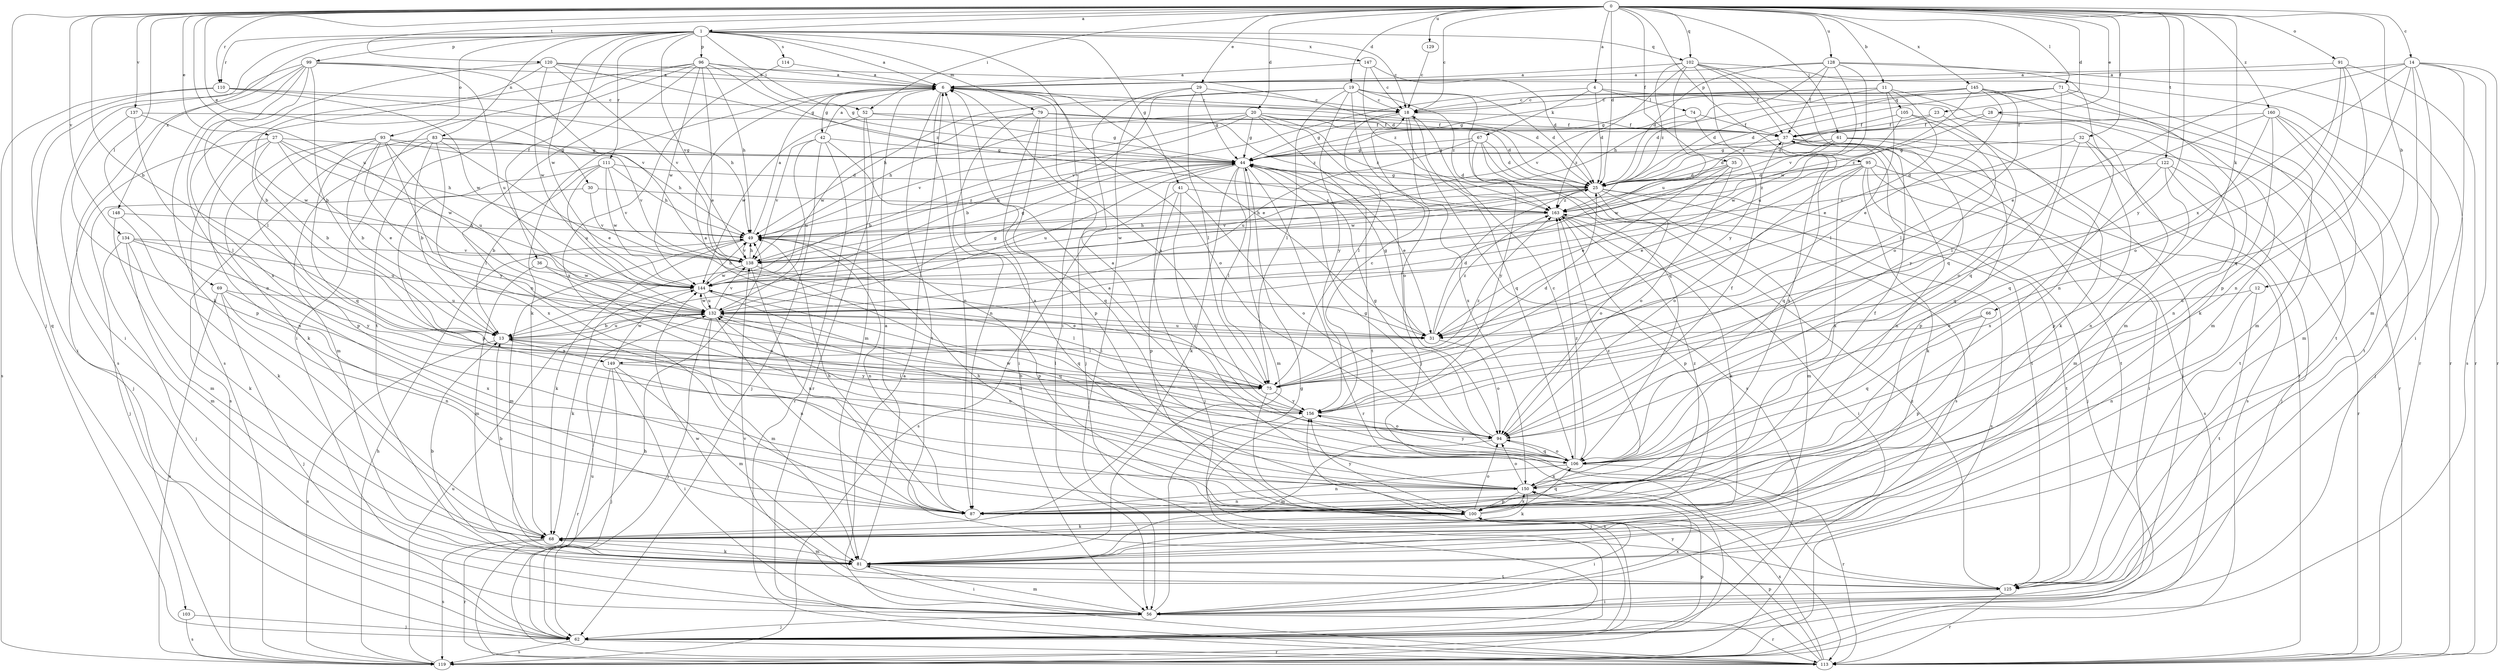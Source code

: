 strict digraph  {
0;
1;
4;
6;
11;
12;
13;
14;
18;
19;
20;
23;
25;
27;
28;
29;
30;
31;
32;
35;
36;
37;
41;
42;
44;
49;
52;
56;
61;
62;
66;
67;
68;
69;
71;
74;
75;
79;
81;
83;
87;
91;
93;
94;
95;
96;
99;
100;
102;
103;
105;
106;
110;
111;
113;
114;
119;
120;
122;
125;
128;
129;
132;
134;
137;
138;
144;
145;
147;
148;
149;
150;
156;
160;
163;
0 -> 1  [label=a];
0 -> 4  [label=a];
0 -> 11  [label=b];
0 -> 12  [label=b];
0 -> 13  [label=b];
0 -> 14  [label=c];
0 -> 18  [label=c];
0 -> 19  [label=d];
0 -> 20  [label=d];
0 -> 23  [label=d];
0 -> 25  [label=d];
0 -> 27  [label=e];
0 -> 28  [label=e];
0 -> 29  [label=e];
0 -> 30  [label=e];
0 -> 32  [label=f];
0 -> 35  [label=f];
0 -> 52  [label=i];
0 -> 61  [label=j];
0 -> 62  [label=j];
0 -> 66  [label=k];
0 -> 69  [label=l];
0 -> 71  [label=l];
0 -> 91  [label=o];
0 -> 95  [label=p];
0 -> 102  [label=q];
0 -> 110  [label=r];
0 -> 120  [label=t];
0 -> 122  [label=t];
0 -> 128  [label=u];
0 -> 129  [label=u];
0 -> 132  [label=u];
0 -> 134  [label=v];
0 -> 137  [label=v];
0 -> 145  [label=x];
0 -> 156  [label=y];
0 -> 160  [label=z];
1 -> 6  [label=a];
1 -> 18  [label=c];
1 -> 36  [label=f];
1 -> 41  [label=g];
1 -> 52  [label=i];
1 -> 56  [label=i];
1 -> 79  [label=m];
1 -> 83  [label=n];
1 -> 93  [label=o];
1 -> 96  [label=p];
1 -> 99  [label=p];
1 -> 102  [label=q];
1 -> 103  [label=q];
1 -> 110  [label=r];
1 -> 111  [label=r];
1 -> 114  [label=s];
1 -> 138  [label=v];
1 -> 144  [label=w];
1 -> 147  [label=x];
1 -> 148  [label=x];
4 -> 25  [label=d];
4 -> 67  [label=k];
4 -> 74  [label=l];
4 -> 113  [label=r];
4 -> 138  [label=v];
6 -> 18  [label=c];
6 -> 25  [label=d];
6 -> 31  [label=e];
6 -> 42  [label=g];
6 -> 68  [label=k];
6 -> 87  [label=n];
6 -> 94  [label=o];
6 -> 125  [label=t];
11 -> 18  [label=c];
11 -> 25  [label=d];
11 -> 31  [label=e];
11 -> 44  [label=g];
11 -> 75  [label=l];
11 -> 81  [label=m];
11 -> 105  [label=q];
12 -> 87  [label=n];
12 -> 125  [label=t];
12 -> 132  [label=u];
13 -> 75  [label=l];
13 -> 119  [label=s];
13 -> 132  [label=u];
13 -> 149  [label=x];
13 -> 156  [label=y];
14 -> 6  [label=a];
14 -> 31  [label=e];
14 -> 56  [label=i];
14 -> 81  [label=m];
14 -> 106  [label=q];
14 -> 113  [label=r];
14 -> 119  [label=s];
14 -> 125  [label=t];
14 -> 149  [label=x];
18 -> 37  [label=f];
18 -> 44  [label=g];
18 -> 75  [label=l];
18 -> 106  [label=q];
18 -> 119  [label=s];
18 -> 150  [label=x];
19 -> 13  [label=b];
19 -> 18  [label=c];
19 -> 25  [label=d];
19 -> 49  [label=h];
19 -> 62  [label=j];
19 -> 75  [label=l];
19 -> 106  [label=q];
19 -> 156  [label=y];
19 -> 163  [label=z];
20 -> 13  [label=b];
20 -> 25  [label=d];
20 -> 37  [label=f];
20 -> 44  [label=g];
20 -> 49  [label=h];
20 -> 94  [label=o];
20 -> 125  [label=t];
20 -> 138  [label=v];
20 -> 163  [label=z];
23 -> 25  [label=d];
23 -> 37  [label=f];
23 -> 94  [label=o];
25 -> 44  [label=g];
25 -> 49  [label=h];
25 -> 81  [label=m];
25 -> 94  [label=o];
25 -> 119  [label=s];
25 -> 125  [label=t];
25 -> 138  [label=v];
25 -> 144  [label=w];
25 -> 163  [label=z];
27 -> 13  [label=b];
27 -> 31  [label=e];
27 -> 44  [label=g];
27 -> 49  [label=h];
27 -> 62  [label=j];
27 -> 87  [label=n];
27 -> 144  [label=w];
28 -> 37  [label=f];
28 -> 113  [label=r];
28 -> 163  [label=z];
29 -> 18  [label=c];
29 -> 44  [label=g];
29 -> 56  [label=i];
29 -> 62  [label=j];
29 -> 75  [label=l];
30 -> 62  [label=j];
30 -> 138  [label=v];
30 -> 163  [label=z];
31 -> 25  [label=d];
31 -> 44  [label=g];
31 -> 94  [label=o];
31 -> 132  [label=u];
31 -> 163  [label=z];
32 -> 44  [label=g];
32 -> 87  [label=n];
32 -> 100  [label=p];
32 -> 106  [label=q];
32 -> 138  [label=v];
35 -> 25  [label=d];
35 -> 31  [label=e];
35 -> 75  [label=l];
35 -> 94  [label=o];
35 -> 144  [label=w];
36 -> 81  [label=m];
36 -> 94  [label=o];
36 -> 144  [label=w];
37 -> 44  [label=g];
37 -> 87  [label=n];
37 -> 106  [label=q];
37 -> 119  [label=s];
37 -> 125  [label=t];
41 -> 94  [label=o];
41 -> 100  [label=p];
41 -> 106  [label=q];
41 -> 119  [label=s];
41 -> 163  [label=z];
42 -> 6  [label=a];
42 -> 44  [label=g];
42 -> 62  [label=j];
42 -> 106  [label=q];
42 -> 113  [label=r];
42 -> 132  [label=u];
42 -> 138  [label=v];
44 -> 25  [label=d];
44 -> 31  [label=e];
44 -> 49  [label=h];
44 -> 62  [label=j];
44 -> 68  [label=k];
44 -> 75  [label=l];
44 -> 81  [label=m];
44 -> 113  [label=r];
44 -> 132  [label=u];
49 -> 6  [label=a];
49 -> 68  [label=k];
49 -> 81  [label=m];
49 -> 87  [label=n];
49 -> 100  [label=p];
49 -> 138  [label=v];
52 -> 37  [label=f];
52 -> 44  [label=g];
52 -> 81  [label=m];
52 -> 113  [label=r];
52 -> 144  [label=w];
56 -> 44  [label=g];
56 -> 62  [label=j];
56 -> 81  [label=m];
56 -> 113  [label=r];
56 -> 138  [label=v];
56 -> 150  [label=x];
61 -> 25  [label=d];
61 -> 44  [label=g];
61 -> 56  [label=i];
61 -> 100  [label=p];
61 -> 125  [label=t];
61 -> 144  [label=w];
62 -> 100  [label=p];
62 -> 113  [label=r];
62 -> 119  [label=s];
62 -> 132  [label=u];
66 -> 31  [label=e];
66 -> 100  [label=p];
66 -> 106  [label=q];
67 -> 25  [label=d];
67 -> 44  [label=g];
67 -> 119  [label=s];
67 -> 125  [label=t];
67 -> 132  [label=u];
67 -> 156  [label=y];
68 -> 13  [label=b];
68 -> 81  [label=m];
68 -> 113  [label=r];
68 -> 119  [label=s];
69 -> 62  [label=j];
69 -> 87  [label=n];
69 -> 119  [label=s];
69 -> 132  [label=u];
69 -> 150  [label=x];
71 -> 18  [label=c];
71 -> 25  [label=d];
71 -> 68  [label=k];
71 -> 81  [label=m];
71 -> 106  [label=q];
71 -> 163  [label=z];
74 -> 37  [label=f];
74 -> 150  [label=x];
74 -> 163  [label=z];
75 -> 6  [label=a];
75 -> 25  [label=d];
75 -> 119  [label=s];
75 -> 156  [label=y];
75 -> 163  [label=z];
79 -> 37  [label=f];
79 -> 56  [label=i];
79 -> 87  [label=n];
79 -> 100  [label=p];
79 -> 144  [label=w];
79 -> 163  [label=z];
81 -> 6  [label=a];
81 -> 13  [label=b];
81 -> 56  [label=i];
81 -> 68  [label=k];
81 -> 125  [label=t];
83 -> 13  [label=b];
83 -> 31  [label=e];
83 -> 44  [label=g];
83 -> 49  [label=h];
83 -> 81  [label=m];
83 -> 119  [label=s];
83 -> 150  [label=x];
87 -> 49  [label=h];
87 -> 163  [label=z];
91 -> 6  [label=a];
91 -> 87  [label=n];
91 -> 94  [label=o];
91 -> 100  [label=p];
91 -> 113  [label=r];
93 -> 13  [label=b];
93 -> 44  [label=g];
93 -> 68  [label=k];
93 -> 75  [label=l];
93 -> 100  [label=p];
93 -> 106  [label=q];
93 -> 132  [label=u];
93 -> 138  [label=v];
93 -> 156  [label=y];
94 -> 6  [label=a];
94 -> 37  [label=f];
94 -> 44  [label=g];
94 -> 81  [label=m];
94 -> 106  [label=q];
94 -> 144  [label=w];
95 -> 25  [label=d];
95 -> 31  [label=e];
95 -> 56  [label=i];
95 -> 62  [label=j];
95 -> 68  [label=k];
95 -> 94  [label=o];
95 -> 119  [label=s];
95 -> 150  [label=x];
95 -> 163  [label=z];
96 -> 6  [label=a];
96 -> 31  [label=e];
96 -> 44  [label=g];
96 -> 49  [label=h];
96 -> 56  [label=i];
96 -> 87  [label=n];
96 -> 119  [label=s];
96 -> 125  [label=t];
96 -> 144  [label=w];
96 -> 163  [label=z];
99 -> 6  [label=a];
99 -> 13  [label=b];
99 -> 56  [label=i];
99 -> 68  [label=k];
99 -> 75  [label=l];
99 -> 87  [label=n];
99 -> 119  [label=s];
99 -> 132  [label=u];
99 -> 138  [label=v];
100 -> 6  [label=a];
100 -> 49  [label=h];
100 -> 56  [label=i];
100 -> 68  [label=k];
100 -> 94  [label=o];
100 -> 106  [label=q];
100 -> 150  [label=x];
100 -> 156  [label=y];
102 -> 6  [label=a];
102 -> 37  [label=f];
102 -> 94  [label=o];
102 -> 106  [label=q];
102 -> 113  [label=r];
102 -> 132  [label=u];
102 -> 138  [label=v];
102 -> 156  [label=y];
102 -> 163  [label=z];
103 -> 62  [label=j];
103 -> 119  [label=s];
105 -> 37  [label=f];
105 -> 68  [label=k];
105 -> 144  [label=w];
105 -> 156  [label=y];
106 -> 18  [label=c];
106 -> 44  [label=g];
106 -> 87  [label=n];
106 -> 94  [label=o];
106 -> 113  [label=r];
106 -> 132  [label=u];
106 -> 150  [label=x];
106 -> 156  [label=y];
106 -> 163  [label=z];
110 -> 18  [label=c];
110 -> 49  [label=h];
110 -> 56  [label=i];
110 -> 119  [label=s];
110 -> 144  [label=w];
111 -> 13  [label=b];
111 -> 25  [label=d];
111 -> 49  [label=h];
111 -> 100  [label=p];
111 -> 132  [label=u];
111 -> 138  [label=v];
111 -> 144  [label=w];
113 -> 6  [label=a];
113 -> 49  [label=h];
113 -> 100  [label=p];
113 -> 150  [label=x];
113 -> 156  [label=y];
114 -> 6  [label=a];
114 -> 150  [label=x];
119 -> 49  [label=h];
119 -> 132  [label=u];
120 -> 6  [label=a];
120 -> 13  [label=b];
120 -> 25  [label=d];
120 -> 44  [label=g];
120 -> 138  [label=v];
120 -> 144  [label=w];
120 -> 150  [label=x];
122 -> 25  [label=d];
122 -> 62  [label=j];
122 -> 81  [label=m];
122 -> 113  [label=r];
122 -> 150  [label=x];
125 -> 56  [label=i];
125 -> 113  [label=r];
125 -> 144  [label=w];
125 -> 163  [label=z];
128 -> 6  [label=a];
128 -> 25  [label=d];
128 -> 37  [label=f];
128 -> 49  [label=h];
128 -> 87  [label=n];
128 -> 113  [label=r];
128 -> 138  [label=v];
128 -> 144  [label=w];
129 -> 18  [label=c];
132 -> 13  [label=b];
132 -> 31  [label=e];
132 -> 44  [label=g];
132 -> 62  [label=j];
132 -> 75  [label=l];
132 -> 81  [label=m];
132 -> 87  [label=n];
132 -> 138  [label=v];
132 -> 144  [label=w];
134 -> 62  [label=j];
134 -> 68  [label=k];
134 -> 81  [label=m];
134 -> 132  [label=u];
134 -> 138  [label=v];
134 -> 156  [label=y];
137 -> 37  [label=f];
137 -> 75  [label=l];
137 -> 100  [label=p];
137 -> 144  [label=w];
138 -> 44  [label=g];
138 -> 49  [label=h];
138 -> 87  [label=n];
138 -> 106  [label=q];
138 -> 144  [label=w];
144 -> 49  [label=h];
144 -> 68  [label=k];
144 -> 75  [label=l];
144 -> 106  [label=q];
144 -> 132  [label=u];
145 -> 18  [label=c];
145 -> 25  [label=d];
145 -> 31  [label=e];
145 -> 44  [label=g];
145 -> 75  [label=l];
145 -> 81  [label=m];
145 -> 125  [label=t];
145 -> 132  [label=u];
147 -> 6  [label=a];
147 -> 18  [label=c];
147 -> 25  [label=d];
147 -> 163  [label=z];
148 -> 49  [label=h];
148 -> 68  [label=k];
148 -> 81  [label=m];
149 -> 56  [label=i];
149 -> 62  [label=j];
149 -> 75  [label=l];
149 -> 81  [label=m];
149 -> 113  [label=r];
149 -> 144  [label=w];
150 -> 6  [label=a];
150 -> 37  [label=f];
150 -> 68  [label=k];
150 -> 87  [label=n];
150 -> 94  [label=o];
150 -> 100  [label=p];
150 -> 132  [label=u];
150 -> 163  [label=z];
156 -> 6  [label=a];
156 -> 13  [label=b];
156 -> 18  [label=c];
156 -> 62  [label=j];
156 -> 94  [label=o];
160 -> 37  [label=f];
160 -> 62  [label=j];
160 -> 75  [label=l];
160 -> 81  [label=m];
160 -> 87  [label=n];
160 -> 106  [label=q];
160 -> 125  [label=t];
163 -> 49  [label=h];
163 -> 56  [label=i];
163 -> 68  [label=k];
163 -> 100  [label=p];
}
